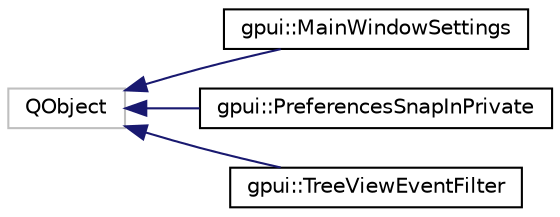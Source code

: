 digraph "Graphical Class Hierarchy"
{
 // LATEX_PDF_SIZE
  edge [fontname="Helvetica",fontsize="10",labelfontname="Helvetica",labelfontsize="10"];
  node [fontname="Helvetica",fontsize="10",shape=record];
  rankdir="LR";
  Node167 [label="QObject",height=0.2,width=0.4,color="grey75", fillcolor="white", style="filled",tooltip=" "];
  Node167 -> Node0 [dir="back",color="midnightblue",fontsize="10",style="solid",fontname="Helvetica"];
  Node0 [label="gpui::MainWindowSettings",height=0.2,width=0.4,color="black", fillcolor="white", style="filled",URL="$classgpui_1_1_main_window_settings.html",tooltip=" "];
  Node167 -> Node169 [dir="back",color="midnightblue",fontsize="10",style="solid",fontname="Helvetica"];
  Node169 [label="gpui::PreferencesSnapInPrivate",height=0.2,width=0.4,color="black", fillcolor="white", style="filled",URL="$classgpui_1_1_preferences_snap_in_private.html",tooltip=" "];
  Node167 -> Node170 [dir="back",color="midnightblue",fontsize="10",style="solid",fontname="Helvetica"];
  Node170 [label="gpui::TreeViewEventFilter",height=0.2,width=0.4,color="black", fillcolor="white", style="filled",URL="$classgpui_1_1_tree_view_event_filter.html",tooltip=" "];
}
